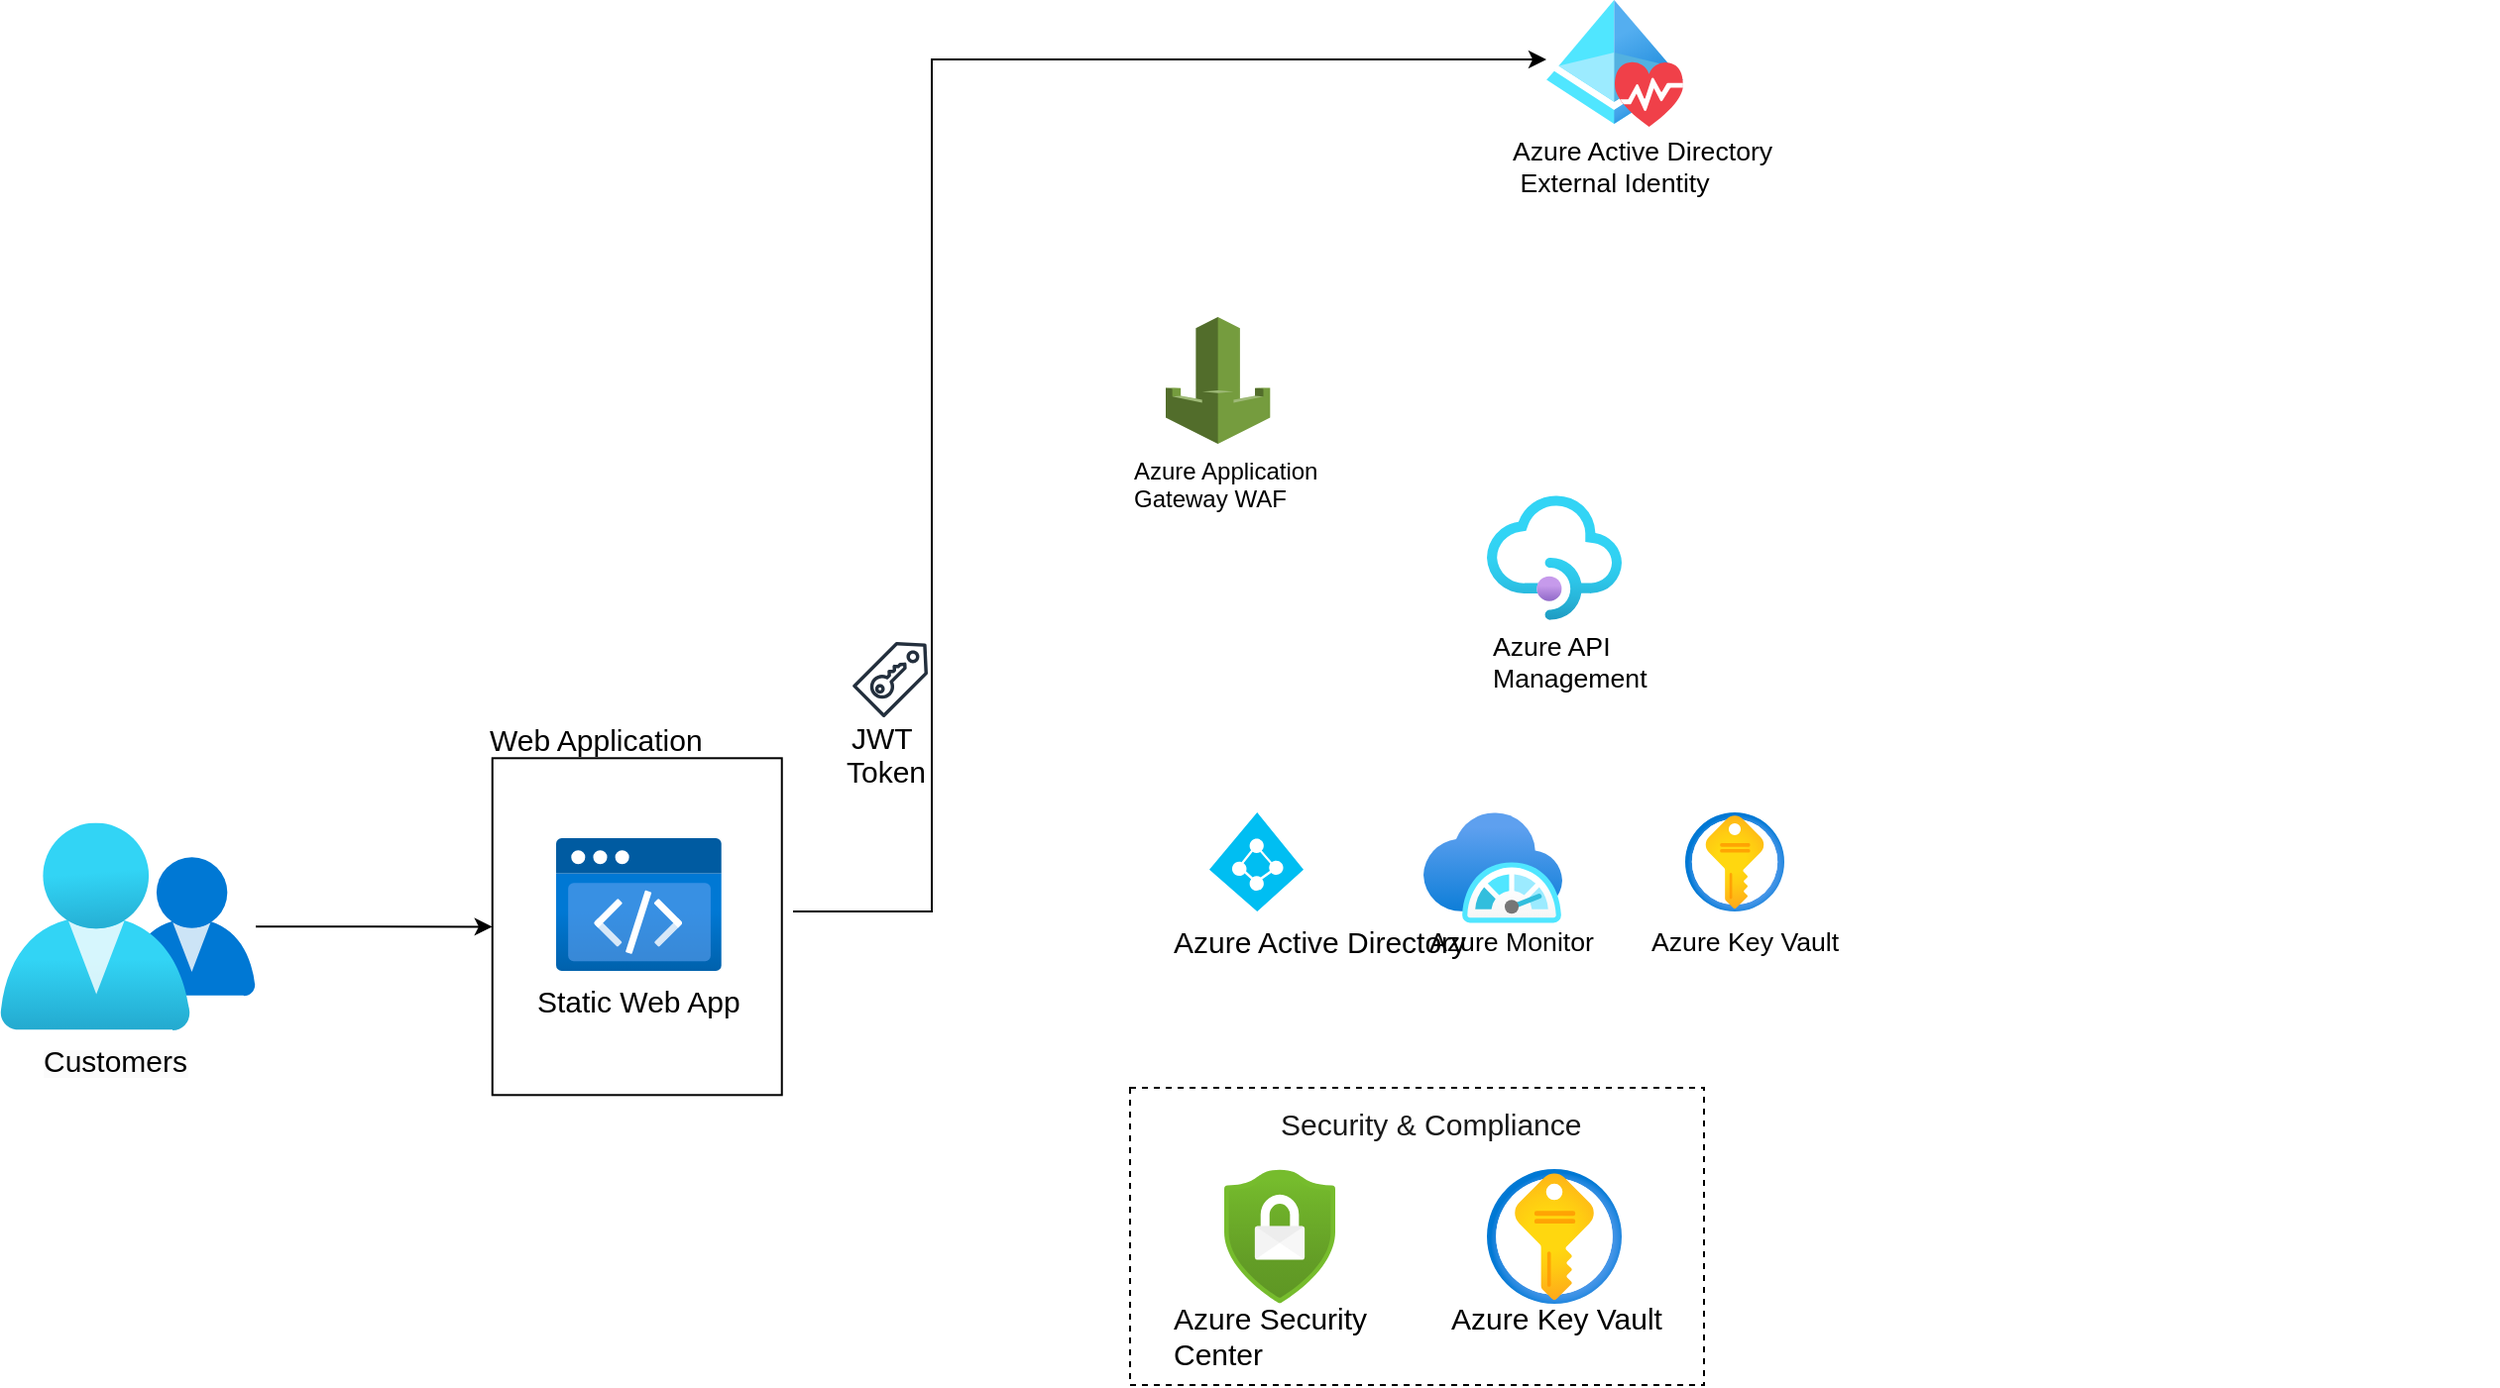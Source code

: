 <mxfile version="23.1.2" type="github">
  <diagram id="WI9T0HZ2pTsCkuznbFz-" name="Page-1">
    <mxGraphModel dx="1793" dy="1038" grid="0" gridSize="10" guides="1" tooltips="1" connect="1" arrows="1" fold="1" page="0" pageScale="1" pageWidth="1169" pageHeight="827" math="0" shadow="0">
      <root>
        <mxCell id="0" />
        <mxCell id="1" parent="0" />
        <mxCell id="8M3mTB95rFZPJUy8MuAR-15" value="" style="whiteSpace=wrap;html=1;dashed=1;" parent="1" vertex="1">
          <mxGeometry x="720" y="639" width="289.5" height="150" as="geometry" />
        </mxCell>
        <mxCell id="8M3mTB95rFZPJUy8MuAR-9" value="" style="whiteSpace=wrap;html=1;strokeWidth=1;" parent="1" vertex="1">
          <mxGeometry x="398.37" y="472.65" width="146" height="170" as="geometry" />
        </mxCell>
        <mxCell id="DCC14CGBP3vgh8ONQmnw-21" value="" style="edgeStyle=orthogonalEdgeStyle;rounded=0;orthogonalLoop=1;jettySize=auto;html=1;" edge="1" parent="1" source="8M3mTB95rFZPJUy8MuAR-3" target="8M3mTB95rFZPJUy8MuAR-9">
          <mxGeometry relative="1" as="geometry" />
        </mxCell>
        <mxCell id="8M3mTB95rFZPJUy8MuAR-3" value="" style="image;aspect=fixed;html=1;points=[];align=center;fontSize=12;image=img/lib/azure2/management_governance/My_Customers.svg;" parent="1" vertex="1">
          <mxGeometry x="150" y="505.3" width="129" height="104.7" as="geometry" />
        </mxCell>
        <mxCell id="8M3mTB95rFZPJUy8MuAR-5" value="" style="image;aspect=fixed;html=1;points=[];align=center;fontSize=12;image=img/lib/azure2/preview/Static_Apps.svg;" parent="1" vertex="1">
          <mxGeometry x="430" y="513" width="84.37" height="67" as="geometry" />
        </mxCell>
        <mxCell id="8M3mTB95rFZPJUy8MuAR-6" value="Static Web App" style="text;whiteSpace=wrap;fontSize=15;" parent="1" vertex="1">
          <mxGeometry x="419" y="580" width="110" height="40" as="geometry" />
        </mxCell>
        <mxCell id="8M3mTB95rFZPJUy8MuAR-7" value="&lt;span style=&quot;caret-color: rgb(0, 0, 0); color: rgb(0, 0, 0); font-family: Arial; font-style: normal; font-variant-caps: normal; font-weight: 400; letter-spacing: normal; text-align: -webkit-center; text-indent: 0px; text-transform: none; word-spacing: 0px; -webkit-text-stroke-width: 0px; background-color: rgb(251, 251, 251); text-decoration: none; float: none; display: inline !important;&quot;&gt;&lt;font style=&quot;font-size: 15px;&quot;&gt;Customers&lt;/font&gt;&lt;/span&gt;" style="text;whiteSpace=wrap;html=1;" parent="1" vertex="1">
          <mxGeometry x="170" y="610" width="160" height="50" as="geometry" />
        </mxCell>
        <mxCell id="8M3mTB95rFZPJUy8MuAR-11" value="" style="image;aspect=fixed;html=1;points=[];align=center;fontSize=12;image=img/lib/azure2/security/Security_Center.svg;" parent="1" vertex="1">
          <mxGeometry x="767.5" y="680" width="56.0" height="68" as="geometry" />
        </mxCell>
        <mxCell id="8M3mTB95rFZPJUy8MuAR-12" value="Azure Security &#xa;Center" style="text;whiteSpace=wrap;fontSize=15;" parent="1" vertex="1">
          <mxGeometry x="740" y="740" width="150" height="40" as="geometry" />
        </mxCell>
        <mxCell id="8M3mTB95rFZPJUy8MuAR-13" value="" style="image;aspect=fixed;html=1;points=[];align=center;fontSize=12;image=img/lib/azure2/security/Key_Vaults.svg;" parent="1" vertex="1">
          <mxGeometry x="900" y="680" width="68" height="68" as="geometry" />
        </mxCell>
        <mxCell id="8M3mTB95rFZPJUy8MuAR-14" value="Azure Key Vault" style="text;whiteSpace=wrap;fontSize=15;" parent="1" vertex="1">
          <mxGeometry x="880" y="740" width="120" height="40" as="geometry" />
        </mxCell>
        <mxCell id="8M3mTB95rFZPJUy8MuAR-16" value="&lt;p align=&quot;center&quot; style=&quot;caret-color: rgb(0, 0, 0); color: rgb(0, 0, 0); font-style: normal; font-variant-caps: normal; font-weight: 400; letter-spacing: normal; text-indent: 0px; text-transform: none; word-spacing: 0px; -webkit-text-stroke-width: 0px; text-decoration: none; margin: 0px; line-height: 16px;&quot;&gt;&lt;span style=&quot;font-family: Arial; color: rgb(25, 25, 25);&quot;&gt;&lt;font style=&quot;font-size: 15px;&quot;&gt;Security &amp;amp; Compliance&lt;/font&gt;&lt;/span&gt;&lt;/p&gt;" style="text;whiteSpace=wrap;html=1;" parent="1" vertex="1">
          <mxGeometry x="794" y="642.65" width="160" height="40" as="geometry" />
        </mxCell>
        <mxCell id="8M3mTB95rFZPJUy8MuAR-17" value="" style="verticalLabelPosition=bottom;html=1;verticalAlign=top;align=center;strokeColor=none;fillColor=#00BEF2;shape=mxgraph.azure.azure_active_directory;" parent="1" vertex="1">
          <mxGeometry x="760" y="500" width="47.5" height="50" as="geometry" />
        </mxCell>
        <mxCell id="8M3mTB95rFZPJUy8MuAR-18" value="Azure Active Directory" style="text;whiteSpace=wrap;fontSize=15;" parent="1" vertex="1">
          <mxGeometry x="740" y="550" width="150" height="40" as="geometry" />
        </mxCell>
        <mxCell id="DCC14CGBP3vgh8ONQmnw-1" value="" style="image;aspect=fixed;html=1;points=[];align=center;fontSize=12;image=img/lib/azure2/monitor/SAP_Azure_Monitor.svg;" vertex="1" parent="1">
          <mxGeometry x="868" y="500" width="70" height="56.0" as="geometry" />
        </mxCell>
        <mxCell id="DCC14CGBP3vgh8ONQmnw-2" value="&lt;table border=&quot;0&quot; cellpadding=&quot;0&quot; cellspacing=&quot;0&quot; width=&quot;400&quot; style=&quot;caret-color: rgb(0, 0, 0); color: rgb(0, 0, 0); font-style: normal; font-variant-caps: normal; font-weight: 400; letter-spacing: normal; text-align: start; text-transform: none; word-spacing: 0px; -webkit-text-stroke-width: 0px; text-decoration: none; border-collapse: collapse; width: 300pt;&quot;&gt;&lt;colgroup&gt;&lt;col width=&quot;400&quot; style=&quot;width: 300pt;&quot;&gt;&lt;/colgroup&gt;&lt;tbody&gt;&lt;tr height=&quot;20&quot; style=&quot;height: 15pt;&quot;&gt;&lt;td height=&quot;20&quot; class=&quot;xl65&quot; width=&quot;400&quot; style=&quot;padding: 2px 1px; color: black; font-size: 10pt; font-weight: 400; font-style: normal; text-decoration: none; font-family: Arial, sans-serif; vertical-align: bottom; border: medium; height: 15pt; width: 300pt; overflow: hidden;&quot;&gt;Azure Monitor&lt;/td&gt;&lt;/tr&gt;&lt;/tbody&gt;&lt;/table&gt;" style="text;whiteSpace=wrap;html=1;" vertex="1" parent="1">
          <mxGeometry x="868" y="545" width="430" height="50" as="geometry" />
        </mxCell>
        <mxCell id="DCC14CGBP3vgh8ONQmnw-3" value="" style="image;aspect=fixed;html=1;points=[];align=center;fontSize=12;image=img/lib/azure2/security/Key_Vaults.svg;" vertex="1" parent="1">
          <mxGeometry x="1000" y="500" width="50" height="50" as="geometry" />
        </mxCell>
        <mxCell id="DCC14CGBP3vgh8ONQmnw-4" value="&lt;table border=&quot;0&quot; cellpadding=&quot;0&quot; cellspacing=&quot;0&quot; width=&quot;400&quot; style=&quot;caret-color: rgb(0, 0, 0); color: rgb(0, 0, 0); font-style: normal; font-variant-caps: normal; font-weight: 400; letter-spacing: normal; text-align: start; text-transform: none; word-spacing: 0px; -webkit-text-stroke-width: 0px; text-decoration: none; border-collapse: collapse; width: 300pt;&quot;&gt;&lt;colgroup&gt;&lt;col width=&quot;400&quot; style=&quot;width: 300pt;&quot;&gt;&lt;/colgroup&gt;&lt;tbody&gt;&lt;tr height=&quot;20&quot; style=&quot;height: 15pt;&quot;&gt;&lt;td height=&quot;20&quot; class=&quot;xl65&quot; width=&quot;400&quot; data-sheets-value=&quot;{&amp;quot;1&amp;quot;:2,&amp;quot;2&amp;quot;:&amp;quot;Azure Key Vault&amp;quot;}&quot; style=&quot;padding: 2px 1px; color: black; font-size: 10pt; font-weight: 400; font-style: normal; text-decoration: none; font-family: Arial, sans-serif; vertical-align: bottom; border: medium; height: 15pt; width: 300pt; overflow: hidden;&quot;&gt;Azure Key Vault&lt;/td&gt;&lt;/tr&gt;&lt;/tbody&gt;&lt;/table&gt;" style="text;whiteSpace=wrap;html=1;" vertex="1" parent="1">
          <mxGeometry x="980" y="545" width="430" height="50" as="geometry" />
        </mxCell>
        <mxCell id="DCC14CGBP3vgh8ONQmnw-5" value="" style="image;aspect=fixed;html=1;points=[];align=center;fontSize=12;image=img/lib/azure2/app_services/API_Management_Services.svg;" vertex="1" parent="1">
          <mxGeometry x="900" y="340" width="68" height="63" as="geometry" />
        </mxCell>
        <mxCell id="DCC14CGBP3vgh8ONQmnw-6" value="&lt;table border=&quot;0&quot; cellpadding=&quot;0&quot; cellspacing=&quot;0&quot; width=&quot;400&quot; style=&quot;caret-color: rgb(0, 0, 0); color: rgb(0, 0, 0); font-style: normal; font-variant-caps: normal; font-weight: 400; letter-spacing: normal; text-align: start; text-transform: none; word-spacing: 0px; -webkit-text-stroke-width: 0px; text-decoration: none; border-collapse: collapse; width: 300pt;&quot;&gt;&lt;colgroup&gt;&lt;col width=&quot;400&quot; style=&quot;width: 300pt;&quot;&gt;&lt;/colgroup&gt;&lt;tbody&gt;&lt;tr height=&quot;20&quot; style=&quot;height: 15pt;&quot;&gt;&lt;td height=&quot;20&quot; class=&quot;xl65&quot; width=&quot;400&quot; data-sheets-value=&quot;{&amp;quot;1&amp;quot;:2,&amp;quot;2&amp;quot;:&amp;quot;Azure API Management&amp;quot;}&quot; style=&quot;padding: 2px 1px; color: black; font-size: 10pt; font-weight: 400; font-style: normal; text-decoration: none; font-family: Arial, sans-serif; vertical-align: bottom; border: medium; height: 15pt; width: 300pt; overflow: hidden;&quot;&gt;Azure API &lt;br&gt;Management&lt;/td&gt;&lt;/tr&gt;&lt;/tbody&gt;&lt;/table&gt;" style="text;whiteSpace=wrap;html=1;" vertex="1" parent="1">
          <mxGeometry x="900" y="400" width="430" height="50" as="geometry" />
        </mxCell>
        <mxCell id="DCC14CGBP3vgh8ONQmnw-7" value="" style="outlineConnect=0;dashed=0;verticalLabelPosition=bottom;verticalAlign=top;align=center;html=1;shape=mxgraph.aws3.waf;fillColor=#759C3E;gradientColor=none;" vertex="1" parent="1">
          <mxGeometry x="738" y="250" width="52.65" height="64" as="geometry" />
        </mxCell>
        <mxCell id="DCC14CGBP3vgh8ONQmnw-8" value="Azure Application &#xa;Gateway WAF" style="text;whiteSpace=wrap;" vertex="1" parent="1">
          <mxGeometry x="720" y="314" width="210" height="40" as="geometry" />
        </mxCell>
        <mxCell id="DCC14CGBP3vgh8ONQmnw-9" value="&lt;table border=&quot;0&quot; cellpadding=&quot;0&quot; cellspacing=&quot;0&quot; width=&quot;400&quot; style=&quot;caret-color: rgb(0, 0, 0); color: rgb(0, 0, 0); font-style: normal; font-variant-caps: normal; font-weight: 400; letter-spacing: normal; text-align: start; text-transform: none; word-spacing: 0px; -webkit-text-stroke-width: 0px; text-decoration: none; border-collapse: collapse; width: 300pt;&quot;&gt;&lt;colgroup&gt;&lt;col width=&quot;400&quot; style=&quot;width: 300pt;&quot;&gt;&lt;/colgroup&gt;&lt;tbody&gt;&lt;tr height=&quot;20&quot; style=&quot;height: 15pt;&quot;&gt;&lt;td height=&quot;20&quot; class=&quot;xl65&quot; width=&quot;400&quot; data-sheets-value=&quot;{&amp;quot;1&amp;quot;:2,&amp;quot;2&amp;quot;:&amp;quot;Azure Active Directory External Identity&amp;quot;}&quot; style=&quot;padding: 2px 1px; color: black; font-size: 10pt; font-weight: 400; font-style: normal; text-decoration: none; font-family: Arial, sans-serif; vertical-align: bottom; border: medium; height: 15pt; width: 300pt; overflow: hidden;&quot;&gt;Azure Active Directory&lt;br&gt;&amp;nbsp;External Identity&lt;/td&gt;&lt;/tr&gt;&lt;/tbody&gt;&lt;/table&gt;" style="text;whiteSpace=wrap;html=1;" vertex="1" parent="1">
          <mxGeometry x="910" y="150" width="140" height="50" as="geometry" />
        </mxCell>
        <mxCell id="DCC14CGBP3vgh8ONQmnw-10" value="" style="image;aspect=fixed;html=1;points=[];align=center;fontSize=12;image=img/lib/azure2/identity/Active_Directory_Connect_Health.svg;" vertex="1" parent="1">
          <mxGeometry x="930" y="90" width="69" height="64" as="geometry" />
        </mxCell>
        <mxCell id="DCC14CGBP3vgh8ONQmnw-23" style="edgeStyle=orthogonalEdgeStyle;rounded=0;orthogonalLoop=1;jettySize=auto;html=1;" edge="1" parent="1" target="DCC14CGBP3vgh8ONQmnw-10">
          <mxGeometry relative="1" as="geometry">
            <mxPoint x="550" y="550" as="sourcePoint" />
            <Array as="points">
              <mxPoint x="620" y="550" />
              <mxPoint x="620" y="120" />
            </Array>
          </mxGeometry>
        </mxCell>
        <mxCell id="DCC14CGBP3vgh8ONQmnw-14" value="Web Application&#xa;" style="text;whiteSpace=wrap;fontSize=15;" vertex="1" parent="1">
          <mxGeometry x="395.37" y="448" width="116" height="40" as="geometry" />
        </mxCell>
        <mxCell id="DCC14CGBP3vgh8ONQmnw-19" value="" style="sketch=0;outlineConnect=0;fontColor=#232F3E;gradientColor=none;fillColor=#232F3D;strokeColor=none;dashed=0;verticalLabelPosition=bottom;verticalAlign=top;align=center;html=1;fontSize=12;fontStyle=0;aspect=fixed;pointerEvents=1;shape=mxgraph.aws4.saml_token;" vertex="1" parent="1">
          <mxGeometry x="580" y="414" width="38" height="38" as="geometry" />
        </mxCell>
        <mxCell id="DCC14CGBP3vgh8ONQmnw-20" value="&lt;p align=&quot;center&quot; style=&quot;caret-color: rgb(0, 0, 0); color: rgb(0, 0, 0); font-style: normal; font-variant-caps: normal; font-weight: 400; letter-spacing: normal; text-indent: 0px; text-transform: none; word-spacing: 0px; -webkit-text-stroke-width: 0px; text-decoration: none; margin: 0px; line-height: 16px;&quot;&gt;&lt;span style=&quot;font-family: Arial; color: rgb(0, 0, 0);&quot;&gt;&lt;font style=&quot;font-size: 15px;&quot;&gt;JWT&amp;nbsp;&lt;/font&gt;&lt;/span&gt;&lt;/p&gt;&lt;p align=&quot;center&quot; style=&quot;caret-color: rgb(0, 0, 0); color: rgb(0, 0, 0); font-style: normal; font-variant-caps: normal; font-weight: 400; letter-spacing: normal; text-indent: 0px; text-transform: none; word-spacing: 0px; -webkit-text-stroke-width: 0px; text-decoration: none; margin: 0px; line-height: 16px;&quot;&gt;&lt;span style=&quot;font-family: Arial; color: rgb(0, 0, 0);&quot;&gt;&lt;font style=&quot;font-size: 15px;&quot;&gt;Token&lt;/font&gt;&lt;/span&gt;&lt;/p&gt;" style="text;whiteSpace=wrap;html=1;" vertex="1" parent="1">
          <mxGeometry x="575" y="448" width="140" height="40" as="geometry" />
        </mxCell>
      </root>
    </mxGraphModel>
  </diagram>
</mxfile>
